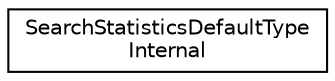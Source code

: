digraph "Graphical Class Hierarchy"
{
 // LATEX_PDF_SIZE
  edge [fontname="Helvetica",fontsize="10",labelfontname="Helvetica",labelfontsize="10"];
  node [fontname="Helvetica",fontsize="10",shape=record];
  rankdir="LR";
  Node0 [label="SearchStatisticsDefaultType\lInternal",height=0.2,width=0.4,color="black", fillcolor="white", style="filled",URL="$structoperations__research_1_1_search_statistics_default_type_internal.html",tooltip=" "];
}
